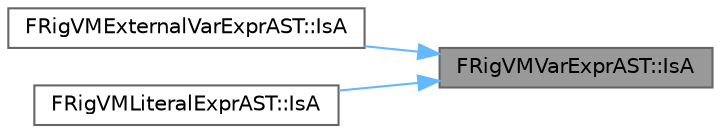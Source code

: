 digraph "FRigVMVarExprAST::IsA"
{
 // INTERACTIVE_SVG=YES
 // LATEX_PDF_SIZE
  bgcolor="transparent";
  edge [fontname=Helvetica,fontsize=10,labelfontname=Helvetica,labelfontsize=10];
  node [fontname=Helvetica,fontsize=10,shape=box,height=0.2,width=0.4];
  rankdir="RL";
  Node1 [id="Node000001",label="FRigVMVarExprAST::IsA",height=0.2,width=0.4,color="gray40", fillcolor="grey60", style="filled", fontcolor="black",tooltip="provides type checking for inherited types"];
  Node1 -> Node2 [id="edge1_Node000001_Node000002",dir="back",color="steelblue1",style="solid",tooltip=" "];
  Node2 [id="Node000002",label="FRigVMExternalVarExprAST::IsA",height=0.2,width=0.4,color="grey40", fillcolor="white", style="filled",URL="$db/deb/classFRigVMExternalVarExprAST.html#a59d9470d0c6035bd58e6ccfc34c28521",tooltip="provides type checking for inherited types"];
  Node1 -> Node3 [id="edge2_Node000001_Node000003",dir="back",color="steelblue1",style="solid",tooltip=" "];
  Node3 [id="Node000003",label="FRigVMLiteralExprAST::IsA",height=0.2,width=0.4,color="grey40", fillcolor="white", style="filled",URL="$d6/dd9/classFRigVMLiteralExprAST.html#af3b23ada0ac189d1a0a8364947c705e1",tooltip="provides type checking for inherited types"];
}
